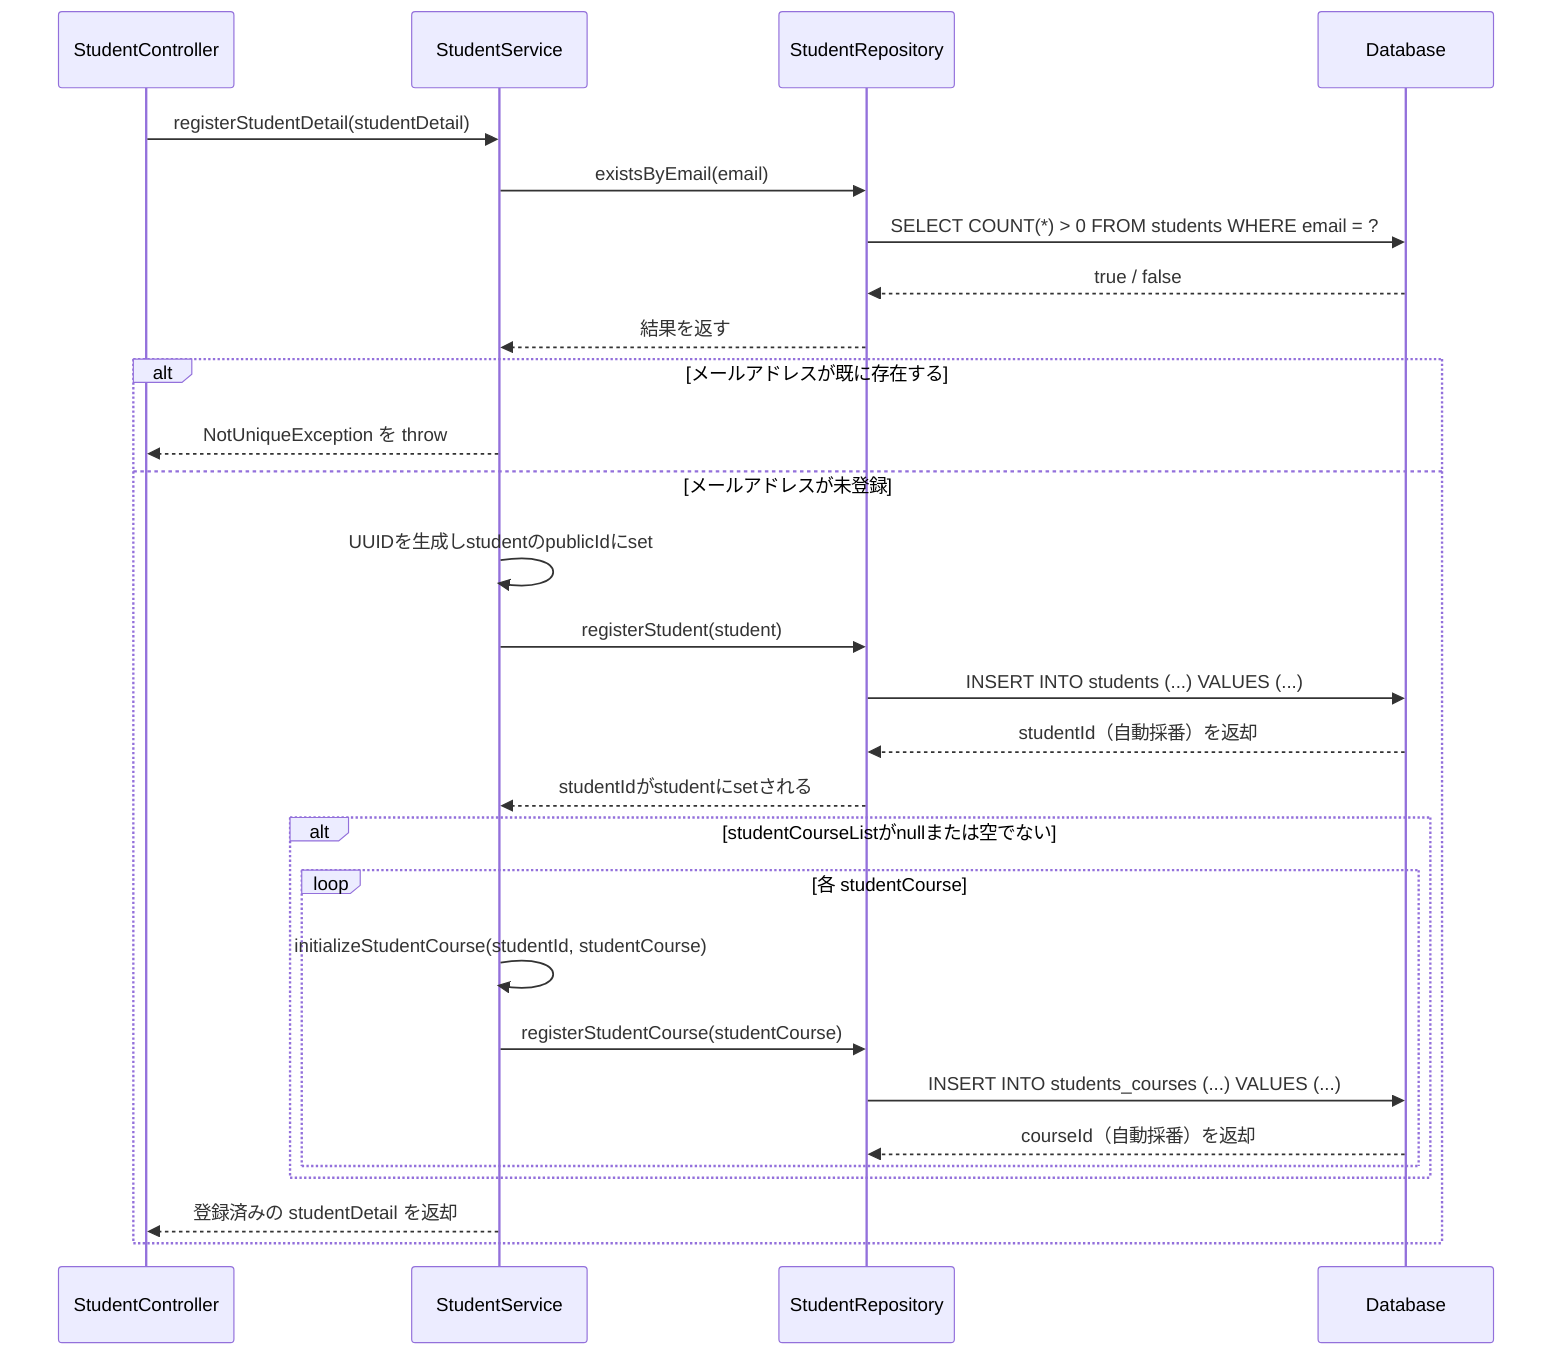 sequenceDiagram
    participant SC as StudentController
    participant SS as StudentService
    participant SR as StudentRepository
    participant DB as Database
    SC ->> SS: registerStudentDetail(studentDetail)
%% メールアドレスの重複チェック
    SS ->> SR: existsByEmail(email)
    SR ->> DB: SELECT COUNT(*) > 0 FROM students WHERE email = ?
    DB -->> SR: true / false
    SR -->> SS: 結果を返す

    alt メールアドレスが既に存在する
        SS -->> SC: NotUniqueException を throw
    else メールアドレスが未登録
        SS ->> SS: UUIDを生成しstudentのpublicIdにset
    %% 学生情報の登録
        SS ->> SR: registerStudent(student)
        SR ->> DB: INSERT INTO students (...) VALUES (...)
        DB -->> SR: studentId（自動採番）を返却
        SR -->> SS: studentIdがstudentにsetされる
    %% コース情報の登録（存在する場合）
        alt studentCourseListがnullまたは空でない
            loop 各 studentCourse
                SS ->> SS: initializeStudentCourse(studentId, studentCourse)
                SS ->> SR: registerStudentCourse(studentCourse)
                SR ->> DB: INSERT INTO students_courses (...) VALUES (...)
                DB -->> SR: courseId（自動採番）を返却
            end
        end

        SS -->> SC: 登録済みの studentDetail を返却
    end